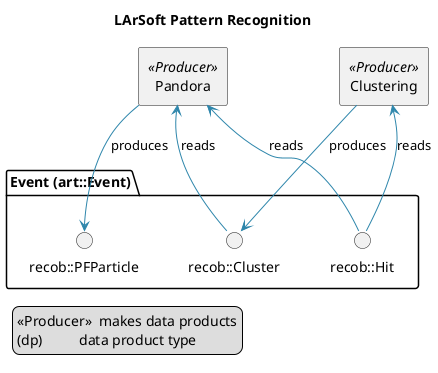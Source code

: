 @startuml PatternRecognition
skinparam shadowing false
skinparam defaultFontName Arial
skinparam ArrowColor #2E86AB
title LArSoft Pattern Recognition

skinparam componentStyle rectangle
skinparam stereotype {
  CBackgroundColor<<Producer>> #DFF5E1
  CBackgroundColor<<Filter>>   #FFEBD6
  CBackgroundColor<<Analyzer>> #E7E9FF
}
skinparam rectangle {
  BorderColor #888
  RoundCorner 8
}

legend left
  <<Producer>>  makes data products
  (dp)          data product type
endlegend

package "Event (art::Event)" {
  () "recob::Hit"    as Hit
  () "recob::Cluster" as Cluster
  () "recob::PFParticle" as PF
}

component "Clustering" <<Producer>> as Clustering
component "Pandora"    <<Producer>> as Pandora

Hit       -up-> Clustering : reads
Clustering -down-> Cluster : produces

Hit     -up-> Pandora : reads
Cluster -up-> Pandora : reads
Pandora -down-> PF : produces

@enduml
